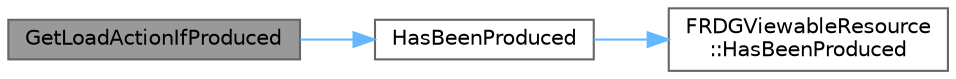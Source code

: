 digraph "GetLoadActionIfProduced"
{
 // INTERACTIVE_SVG=YES
 // LATEX_PDF_SIZE
  bgcolor="transparent";
  edge [fontname=Helvetica,fontsize=10,labelfontname=Helvetica,labelfontsize=10];
  node [fontname=Helvetica,fontsize=10,shape=box,height=0.2,width=0.4];
  rankdir="LR";
  Node1 [id="Node000001",label="GetLoadActionIfProduced",height=0.2,width=0.4,color="gray40", fillcolor="grey60", style="filled", fontcolor="black",tooltip="Returns 'Load' if the texture has already been produced by a prior pass, or the requested initial act..."];
  Node1 -> Node2 [id="edge1_Node000001_Node000002",color="steelblue1",style="solid",tooltip=" "];
  Node2 [id="Node000002",label="HasBeenProduced",height=0.2,width=0.4,color="grey40", fillcolor="white", style="filled",URL="$d6/d45/RenderGraphUtils_8h.html#a6676cded68685f0cf823ff740a70757a",tooltip="Returns whether the resource was produced by a prior pass."];
  Node2 -> Node3 [id="edge2_Node000002_Node000003",color="steelblue1",style="solid",tooltip=" "];
  Node3 [id="Node000003",label="FRDGViewableResource\l::HasBeenProduced",height=0.2,width=0.4,color="grey40", fillcolor="white", style="filled",URL="$d0/d60/classFRDGViewableResource.html#a0563adb1fc4bacc43945c7423eb41f52",tooltip="Whether a prior pass added to the graph produced contents for this resource."];
}
